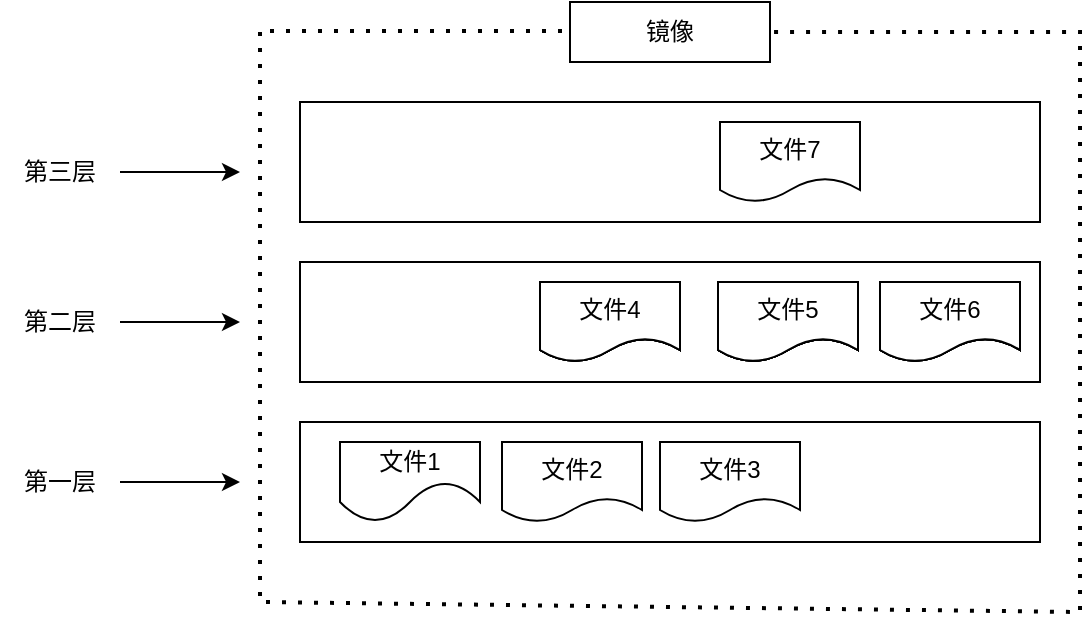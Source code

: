 <mxfile version="20.8.13" type="github">
  <diagram id="FsSnOKl8gV7xiEAeE60f" name="第 1 页">
    <mxGraphModel dx="1068" dy="453" grid="1" gridSize="10" guides="1" tooltips="1" connect="1" arrows="1" fold="1" page="1" pageScale="1" pageWidth="827" pageHeight="1169" math="0" shadow="0">
      <root>
        <mxCell id="0" />
        <mxCell id="1" parent="0" />
        <mxCell id="KFZV59xKRPGZIkI-YQ8C-1" value="镜像" style="rounded=0;whiteSpace=wrap;html=1;" vertex="1" parent="1">
          <mxGeometry x="305" y="730" width="100" height="30" as="geometry" />
        </mxCell>
        <mxCell id="KFZV59xKRPGZIkI-YQ8C-3" value="" style="rounded=0;whiteSpace=wrap;html=1;" vertex="1" parent="1">
          <mxGeometry x="170" y="780" width="370" height="60" as="geometry" />
        </mxCell>
        <mxCell id="KFZV59xKRPGZIkI-YQ8C-5" value="文件7" style="shape=document;whiteSpace=wrap;html=1;boundedLbl=1;" vertex="1" parent="1">
          <mxGeometry x="380" y="790" width="70" height="40" as="geometry" />
        </mxCell>
        <mxCell id="KFZV59xKRPGZIkI-YQ8C-6" value="" style="rounded=0;whiteSpace=wrap;html=1;" vertex="1" parent="1">
          <mxGeometry x="170" y="860" width="370" height="60" as="geometry" />
        </mxCell>
        <mxCell id="KFZV59xKRPGZIkI-YQ8C-7" value="" style="rounded=0;whiteSpace=wrap;html=1;" vertex="1" parent="1">
          <mxGeometry x="170" y="940" width="370" height="60" as="geometry" />
        </mxCell>
        <mxCell id="KFZV59xKRPGZIkI-YQ8C-8" value="文件7" style="shape=document;whiteSpace=wrap;html=1;boundedLbl=1;" vertex="1" parent="1">
          <mxGeometry x="379" y="870" width="70" height="40" as="geometry" />
        </mxCell>
        <mxCell id="KFZV59xKRPGZIkI-YQ8C-9" value="文件7" style="shape=document;whiteSpace=wrap;html=1;boundedLbl=1;" vertex="1" parent="1">
          <mxGeometry x="290" y="870" width="70" height="40" as="geometry" />
        </mxCell>
        <mxCell id="KFZV59xKRPGZIkI-YQ8C-10" value="文件7" style="shape=document;whiteSpace=wrap;html=1;boundedLbl=1;" vertex="1" parent="1">
          <mxGeometry x="460" y="870" width="70" height="40" as="geometry" />
        </mxCell>
        <mxCell id="KFZV59xKRPGZIkI-YQ8C-11" value="文件7" style="shape=document;whiteSpace=wrap;html=1;boundedLbl=1;" vertex="1" parent="1">
          <mxGeometry x="460" y="870" width="70" height="40" as="geometry" />
        </mxCell>
        <mxCell id="KFZV59xKRPGZIkI-YQ8C-12" value="文件7" style="shape=document;whiteSpace=wrap;html=1;boundedLbl=1;" vertex="1" parent="1">
          <mxGeometry x="460" y="870" width="70" height="40" as="geometry" />
        </mxCell>
        <mxCell id="KFZV59xKRPGZIkI-YQ8C-13" value="文件7" style="shape=document;whiteSpace=wrap;html=1;boundedLbl=1;" vertex="1" parent="1">
          <mxGeometry x="460" y="870" width="70" height="40" as="geometry" />
        </mxCell>
        <mxCell id="KFZV59xKRPGZIkI-YQ8C-14" value="文件7" style="shape=document;whiteSpace=wrap;html=1;boundedLbl=1;" vertex="1" parent="1">
          <mxGeometry x="290" y="870" width="70" height="40" as="geometry" />
        </mxCell>
        <mxCell id="KFZV59xKRPGZIkI-YQ8C-15" value="文件7" style="shape=document;whiteSpace=wrap;html=1;boundedLbl=1;" vertex="1" parent="1">
          <mxGeometry x="379" y="870" width="70" height="40" as="geometry" />
        </mxCell>
        <mxCell id="KFZV59xKRPGZIkI-YQ8C-16" value="文件7" style="shape=document;whiteSpace=wrap;html=1;boundedLbl=1;" vertex="1" parent="1">
          <mxGeometry x="290" y="870" width="70" height="40" as="geometry" />
        </mxCell>
        <mxCell id="KFZV59xKRPGZIkI-YQ8C-17" value="文件7" style="shape=document;whiteSpace=wrap;html=1;boundedLbl=1;" vertex="1" parent="1">
          <mxGeometry x="379" y="870" width="70" height="40" as="geometry" />
        </mxCell>
        <mxCell id="KFZV59xKRPGZIkI-YQ8C-18" value="文件7" style="shape=document;whiteSpace=wrap;html=1;boundedLbl=1;" vertex="1" parent="1">
          <mxGeometry x="290" y="870" width="70" height="40" as="geometry" />
        </mxCell>
        <mxCell id="KFZV59xKRPGZIkI-YQ8C-19" value="文件7" style="shape=document;whiteSpace=wrap;html=1;boundedLbl=1;" vertex="1" parent="1">
          <mxGeometry x="379" y="870" width="70" height="40" as="geometry" />
        </mxCell>
        <mxCell id="KFZV59xKRPGZIkI-YQ8C-20" value="文件4" style="shape=document;whiteSpace=wrap;html=1;boundedLbl=1;" vertex="1" parent="1">
          <mxGeometry x="290" y="870" width="70" height="40" as="geometry" />
        </mxCell>
        <mxCell id="KFZV59xKRPGZIkI-YQ8C-21" value="文件7" style="shape=document;whiteSpace=wrap;html=1;boundedLbl=1;" vertex="1" parent="1">
          <mxGeometry x="379" y="870" width="70" height="40" as="geometry" />
        </mxCell>
        <mxCell id="KFZV59xKRPGZIkI-YQ8C-22" value="文件6" style="shape=document;whiteSpace=wrap;html=1;boundedLbl=1;" vertex="1" parent="1">
          <mxGeometry x="460" y="870" width="70" height="40" as="geometry" />
        </mxCell>
        <mxCell id="KFZV59xKRPGZIkI-YQ8C-23" value="文件5" style="shape=document;whiteSpace=wrap;html=1;boundedLbl=1;" vertex="1" parent="1">
          <mxGeometry x="379" y="870" width="70" height="40" as="geometry" />
        </mxCell>
        <mxCell id="KFZV59xKRPGZIkI-YQ8C-24" value="文件2" style="shape=document;whiteSpace=wrap;html=1;boundedLbl=1;" vertex="1" parent="1">
          <mxGeometry x="271" y="950" width="70" height="40" as="geometry" />
        </mxCell>
        <mxCell id="KFZV59xKRPGZIkI-YQ8C-25" value="文件1" style="shape=document;whiteSpace=wrap;html=1;boundedLbl=1;size=0.5;" vertex="1" parent="1">
          <mxGeometry x="190" y="950" width="70" height="40" as="geometry" />
        </mxCell>
        <mxCell id="KFZV59xKRPGZIkI-YQ8C-26" value="文件3" style="shape=document;whiteSpace=wrap;html=1;boundedLbl=1;" vertex="1" parent="1">
          <mxGeometry x="350" y="950" width="70" height="40" as="geometry" />
        </mxCell>
        <mxCell id="KFZV59xKRPGZIkI-YQ8C-29" value="" style="endArrow=none;dashed=1;html=1;dashPattern=1 3;strokeWidth=2;rounded=0;" edge="1" parent="1">
          <mxGeometry width="50" height="50" relative="1" as="geometry">
            <mxPoint x="155" y="744.5" as="sourcePoint" />
            <mxPoint x="305" y="744.5" as="targetPoint" />
          </mxGeometry>
        </mxCell>
        <mxCell id="KFZV59xKRPGZIkI-YQ8C-31" value="" style="endArrow=none;dashed=1;html=1;dashPattern=1 3;strokeWidth=2;rounded=0;entryX=1;entryY=0.5;entryDx=0;entryDy=0;" edge="1" parent="1" target="KFZV59xKRPGZIkI-YQ8C-1">
          <mxGeometry width="50" height="50" relative="1" as="geometry">
            <mxPoint x="150" y="745" as="sourcePoint" />
            <mxPoint x="300" y="745" as="targetPoint" />
            <Array as="points">
              <mxPoint x="150" y="1030" />
              <mxPoint x="560" y="1035" />
              <mxPoint x="560" y="745" />
            </Array>
          </mxGeometry>
        </mxCell>
        <mxCell id="KFZV59xKRPGZIkI-YQ8C-34" style="edgeStyle=none;rounded=0;orthogonalLoop=1;jettySize=auto;html=1;" edge="1" parent="1" source="KFZV59xKRPGZIkI-YQ8C-32">
          <mxGeometry relative="1" as="geometry">
            <mxPoint x="140" y="815" as="targetPoint" />
          </mxGeometry>
        </mxCell>
        <mxCell id="KFZV59xKRPGZIkI-YQ8C-32" value="第三层" style="text;html=1;strokeColor=none;fillColor=none;align=center;verticalAlign=middle;whiteSpace=wrap;rounded=0;" vertex="1" parent="1">
          <mxGeometry x="20" y="800" width="60" height="30" as="geometry" />
        </mxCell>
        <mxCell id="KFZV59xKRPGZIkI-YQ8C-37" style="edgeStyle=none;rounded=0;orthogonalLoop=1;jettySize=auto;html=1;exitX=1;exitY=0.5;exitDx=0;exitDy=0;" edge="1" parent="1" source="KFZV59xKRPGZIkI-YQ8C-35">
          <mxGeometry relative="1" as="geometry">
            <mxPoint x="140" y="890" as="targetPoint" />
          </mxGeometry>
        </mxCell>
        <mxCell id="KFZV59xKRPGZIkI-YQ8C-35" value="第二层" style="text;html=1;strokeColor=none;fillColor=none;align=center;verticalAlign=middle;whiteSpace=wrap;rounded=0;" vertex="1" parent="1">
          <mxGeometry x="20" y="875" width="60" height="30" as="geometry" />
        </mxCell>
        <mxCell id="KFZV59xKRPGZIkI-YQ8C-38" style="edgeStyle=none;rounded=0;orthogonalLoop=1;jettySize=auto;html=1;exitX=1;exitY=0.5;exitDx=0;exitDy=0;" edge="1" parent="1" source="KFZV59xKRPGZIkI-YQ8C-36">
          <mxGeometry relative="1" as="geometry">
            <mxPoint x="140" y="970" as="targetPoint" />
          </mxGeometry>
        </mxCell>
        <mxCell id="KFZV59xKRPGZIkI-YQ8C-36" value="第一层" style="text;html=1;strokeColor=none;fillColor=none;align=center;verticalAlign=middle;whiteSpace=wrap;rounded=0;" vertex="1" parent="1">
          <mxGeometry x="20" y="955" width="60" height="30" as="geometry" />
        </mxCell>
      </root>
    </mxGraphModel>
  </diagram>
</mxfile>
